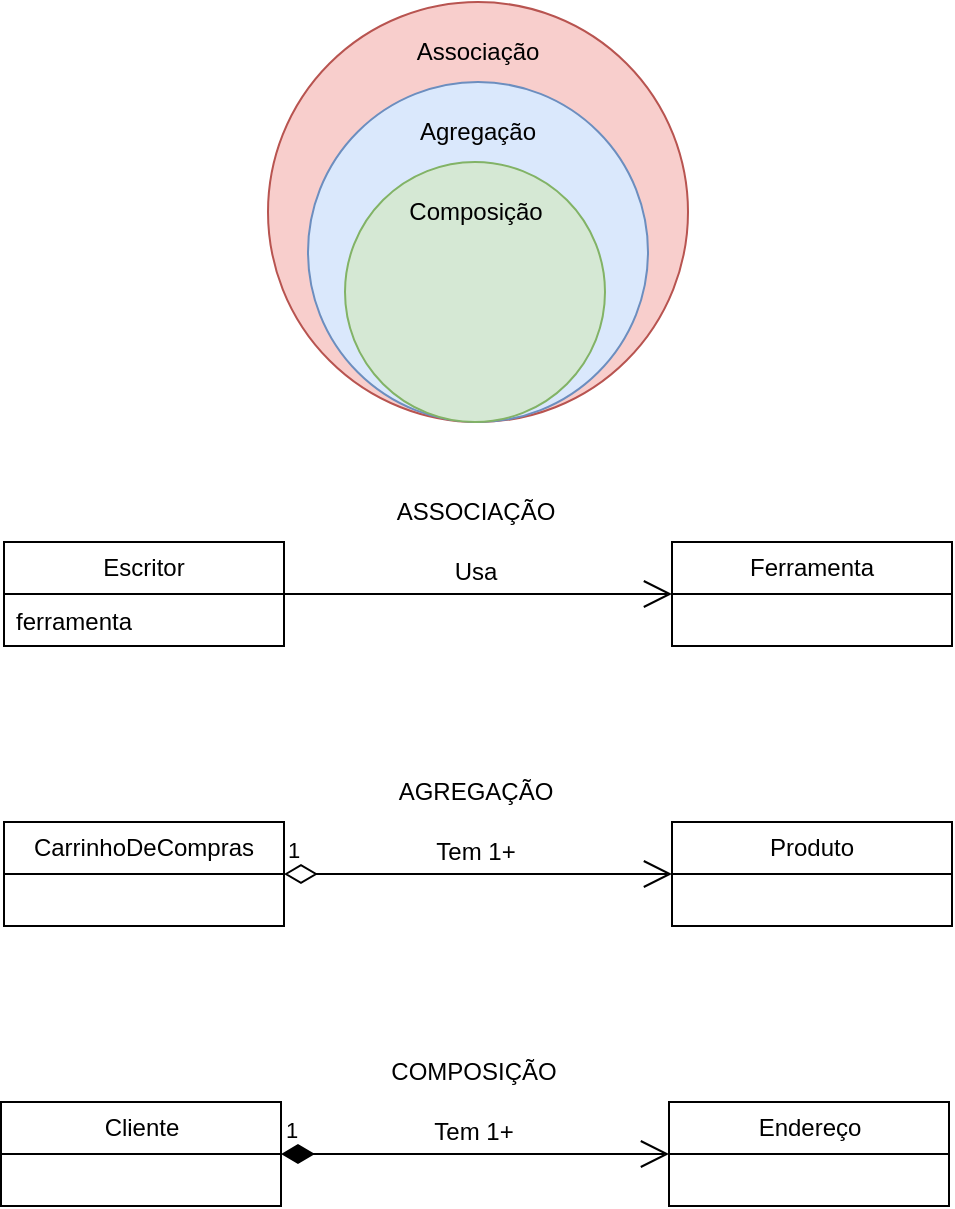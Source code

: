 <mxfile version="21.0.8" type="github">
  <diagram id="C5RBs43oDa-KdzZeNtuy" name="Page-1">
    <mxGraphModel dx="784" dy="848" grid="1" gridSize="10" guides="1" tooltips="1" connect="1" arrows="1" fold="1" page="1" pageScale="1" pageWidth="827" pageHeight="1169" math="0" shadow="0">
      <root>
        <mxCell id="WIyWlLk6GJQsqaUBKTNV-0" />
        <mxCell id="WIyWlLk6GJQsqaUBKTNV-1" parent="WIyWlLk6GJQsqaUBKTNV-0" />
        <mxCell id="dt1HpbG3Z5UfiPBcvHed-0" value="Escritor" style="swimlane;fontStyle=0;childLayout=stackLayout;horizontal=1;startSize=26;fillColor=none;horizontalStack=0;resizeParent=1;resizeParentMax=0;resizeLast=0;collapsible=1;marginBottom=0;whiteSpace=wrap;html=1;" vertex="1" parent="WIyWlLk6GJQsqaUBKTNV-1">
          <mxGeometry x="156" y="310" width="140" height="52" as="geometry" />
        </mxCell>
        <mxCell id="dt1HpbG3Z5UfiPBcvHed-1" value="ferramenta" style="text;strokeColor=none;fillColor=none;align=left;verticalAlign=top;spacingLeft=4;spacingRight=4;overflow=hidden;rotatable=0;points=[[0,0.5],[1,0.5]];portConstraint=eastwest;whiteSpace=wrap;html=1;" vertex="1" parent="dt1HpbG3Z5UfiPBcvHed-0">
          <mxGeometry y="26" width="140" height="26" as="geometry" />
        </mxCell>
        <mxCell id="dt1HpbG3Z5UfiPBcvHed-4" value="Ferramenta" style="swimlane;fontStyle=0;childLayout=stackLayout;horizontal=1;startSize=26;fillColor=none;horizontalStack=0;resizeParent=1;resizeParentMax=0;resizeLast=0;collapsible=1;marginBottom=0;whiteSpace=wrap;html=1;" vertex="1" parent="WIyWlLk6GJQsqaUBKTNV-1">
          <mxGeometry x="490" y="310" width="140" height="52" as="geometry" />
        </mxCell>
        <mxCell id="dt1HpbG3Z5UfiPBcvHed-8" value="" style="endArrow=open;endFill=1;endSize=12;html=1;rounded=0;exitX=1;exitY=0.5;exitDx=0;exitDy=0;entryX=0;entryY=0.5;entryDx=0;entryDy=0;" edge="1" parent="WIyWlLk6GJQsqaUBKTNV-1" source="dt1HpbG3Z5UfiPBcvHed-0" target="dt1HpbG3Z5UfiPBcvHed-4">
          <mxGeometry width="160" relative="1" as="geometry">
            <mxPoint x="296" y="360" as="sourcePoint" />
            <mxPoint x="486" y="330" as="targetPoint" />
          </mxGeometry>
        </mxCell>
        <mxCell id="dt1HpbG3Z5UfiPBcvHed-11" value="" style="ellipse;whiteSpace=wrap;html=1;aspect=fixed;fillColor=#f8cecc;strokeColor=#b85450;" vertex="1" parent="WIyWlLk6GJQsqaUBKTNV-1">
          <mxGeometry x="288" y="40" width="210" height="210" as="geometry" />
        </mxCell>
        <mxCell id="dt1HpbG3Z5UfiPBcvHed-12" value="Associação" style="text;html=1;strokeColor=none;fillColor=none;align=center;verticalAlign=middle;whiteSpace=wrap;rounded=0;" vertex="1" parent="WIyWlLk6GJQsqaUBKTNV-1">
          <mxGeometry x="363" y="50" width="60" height="30" as="geometry" />
        </mxCell>
        <mxCell id="dt1HpbG3Z5UfiPBcvHed-13" value="" style="ellipse;whiteSpace=wrap;html=1;aspect=fixed;fillColor=#dae8fc;strokeColor=#6c8ebf;" vertex="1" parent="WIyWlLk6GJQsqaUBKTNV-1">
          <mxGeometry x="308" y="80" width="170" height="170" as="geometry" />
        </mxCell>
        <mxCell id="dt1HpbG3Z5UfiPBcvHed-14" value="Agregação" style="text;html=1;strokeColor=none;fillColor=none;align=center;verticalAlign=middle;whiteSpace=wrap;rounded=0;" vertex="1" parent="WIyWlLk6GJQsqaUBKTNV-1">
          <mxGeometry x="363" y="90" width="60" height="30" as="geometry" />
        </mxCell>
        <mxCell id="dt1HpbG3Z5UfiPBcvHed-15" value="Usa" style="text;html=1;strokeColor=none;fillColor=none;align=center;verticalAlign=middle;whiteSpace=wrap;rounded=0;" vertex="1" parent="WIyWlLk6GJQsqaUBKTNV-1">
          <mxGeometry x="361.5" y="310" width="60" height="30" as="geometry" />
        </mxCell>
        <mxCell id="dt1HpbG3Z5UfiPBcvHed-16" value="CarrinhoDeCompras" style="swimlane;fontStyle=0;childLayout=stackLayout;horizontal=1;startSize=26;fillColor=none;horizontalStack=0;resizeParent=1;resizeParentMax=0;resizeLast=0;collapsible=1;marginBottom=0;whiteSpace=wrap;html=1;" vertex="1" parent="WIyWlLk6GJQsqaUBKTNV-1">
          <mxGeometry x="156" y="450" width="140" height="52" as="geometry" />
        </mxCell>
        <mxCell id="dt1HpbG3Z5UfiPBcvHed-20" value="Produto" style="swimlane;fontStyle=0;childLayout=stackLayout;horizontal=1;startSize=26;fillColor=none;horizontalStack=0;resizeParent=1;resizeParentMax=0;resizeLast=0;collapsible=1;marginBottom=0;whiteSpace=wrap;html=1;" vertex="1" parent="WIyWlLk6GJQsqaUBKTNV-1">
          <mxGeometry x="490" y="450" width="140" height="52" as="geometry" />
        </mxCell>
        <mxCell id="dt1HpbG3Z5UfiPBcvHed-21" value="1" style="endArrow=open;html=1;endSize=12;startArrow=diamondThin;startSize=14;startFill=0;edgeStyle=orthogonalEdgeStyle;align=left;verticalAlign=bottom;rounded=0;entryX=0;entryY=0.5;entryDx=0;entryDy=0;" edge="1" parent="WIyWlLk6GJQsqaUBKTNV-1" source="dt1HpbG3Z5UfiPBcvHed-16" target="dt1HpbG3Z5UfiPBcvHed-20">
          <mxGeometry x="-1" y="3" relative="1" as="geometry">
            <mxPoint x="298" y="480" as="sourcePoint" />
            <mxPoint x="458" y="480" as="targetPoint" />
          </mxGeometry>
        </mxCell>
        <mxCell id="dt1HpbG3Z5UfiPBcvHed-22" value="ASSOCIAÇÃO" style="text;html=1;strokeColor=none;fillColor=none;align=center;verticalAlign=middle;whiteSpace=wrap;rounded=0;" vertex="1" parent="WIyWlLk6GJQsqaUBKTNV-1">
          <mxGeometry x="362" y="280" width="60" height="30" as="geometry" />
        </mxCell>
        <mxCell id="dt1HpbG3Z5UfiPBcvHed-23" value="AGREGAÇÃO" style="text;html=1;strokeColor=none;fillColor=none;align=center;verticalAlign=middle;whiteSpace=wrap;rounded=0;" vertex="1" parent="WIyWlLk6GJQsqaUBKTNV-1">
          <mxGeometry x="362" y="420" width="60" height="30" as="geometry" />
        </mxCell>
        <mxCell id="dt1HpbG3Z5UfiPBcvHed-24" value="Tem 1+" style="text;html=1;strokeColor=none;fillColor=none;align=center;verticalAlign=middle;whiteSpace=wrap;rounded=0;" vertex="1" parent="WIyWlLk6GJQsqaUBKTNV-1">
          <mxGeometry x="362" y="450" width="60" height="30" as="geometry" />
        </mxCell>
        <mxCell id="dt1HpbG3Z5UfiPBcvHed-25" value="" style="ellipse;whiteSpace=wrap;html=1;aspect=fixed;fillColor=#d5e8d4;strokeColor=#82b366;" vertex="1" parent="WIyWlLk6GJQsqaUBKTNV-1">
          <mxGeometry x="326.5" y="120" width="130" height="130" as="geometry" />
        </mxCell>
        <mxCell id="dt1HpbG3Z5UfiPBcvHed-27" value="Composição" style="text;html=1;strokeColor=none;fillColor=none;align=center;verticalAlign=middle;whiteSpace=wrap;rounded=0;" vertex="1" parent="WIyWlLk6GJQsqaUBKTNV-1">
          <mxGeometry x="361.5" y="130" width="60" height="30" as="geometry" />
        </mxCell>
        <mxCell id="dt1HpbG3Z5UfiPBcvHed-28" value="Cliente" style="swimlane;fontStyle=0;childLayout=stackLayout;horizontal=1;startSize=26;fillColor=none;horizontalStack=0;resizeParent=1;resizeParentMax=0;resizeLast=0;collapsible=1;marginBottom=0;whiteSpace=wrap;html=1;" vertex="1" parent="WIyWlLk6GJQsqaUBKTNV-1">
          <mxGeometry x="154.5" y="590" width="140" height="52" as="geometry" />
        </mxCell>
        <mxCell id="dt1HpbG3Z5UfiPBcvHed-29" value="Endereço" style="swimlane;fontStyle=0;childLayout=stackLayout;horizontal=1;startSize=26;fillColor=none;horizontalStack=0;resizeParent=1;resizeParentMax=0;resizeLast=0;collapsible=1;marginBottom=0;whiteSpace=wrap;html=1;" vertex="1" parent="WIyWlLk6GJQsqaUBKTNV-1">
          <mxGeometry x="488.5" y="590" width="140" height="52" as="geometry" />
        </mxCell>
        <mxCell id="dt1HpbG3Z5UfiPBcvHed-31" value="COMPOSIÇÃO" style="text;html=1;strokeColor=none;fillColor=none;align=center;verticalAlign=middle;whiteSpace=wrap;rounded=0;" vertex="1" parent="WIyWlLk6GJQsqaUBKTNV-1">
          <mxGeometry x="360.5" y="560" width="60" height="30" as="geometry" />
        </mxCell>
        <mxCell id="dt1HpbG3Z5UfiPBcvHed-32" value="Tem 1+" style="text;html=1;strokeColor=none;fillColor=none;align=center;verticalAlign=middle;whiteSpace=wrap;rounded=0;" vertex="1" parent="WIyWlLk6GJQsqaUBKTNV-1">
          <mxGeometry x="360.5" y="590" width="60" height="30" as="geometry" />
        </mxCell>
        <mxCell id="dt1HpbG3Z5UfiPBcvHed-33" value="1" style="endArrow=open;html=1;endSize=12;startArrow=diamondThin;startSize=14;startFill=1;edgeStyle=orthogonalEdgeStyle;align=left;verticalAlign=bottom;rounded=0;exitX=1;exitY=0.5;exitDx=0;exitDy=0;entryX=0;entryY=0.5;entryDx=0;entryDy=0;" edge="1" parent="WIyWlLk6GJQsqaUBKTNV-1" source="dt1HpbG3Z5UfiPBcvHed-28" target="dt1HpbG3Z5UfiPBcvHed-29">
          <mxGeometry x="-1" y="3" relative="1" as="geometry">
            <mxPoint x="300" y="620" as="sourcePoint" />
            <mxPoint x="460" y="620" as="targetPoint" />
          </mxGeometry>
        </mxCell>
      </root>
    </mxGraphModel>
  </diagram>
</mxfile>
